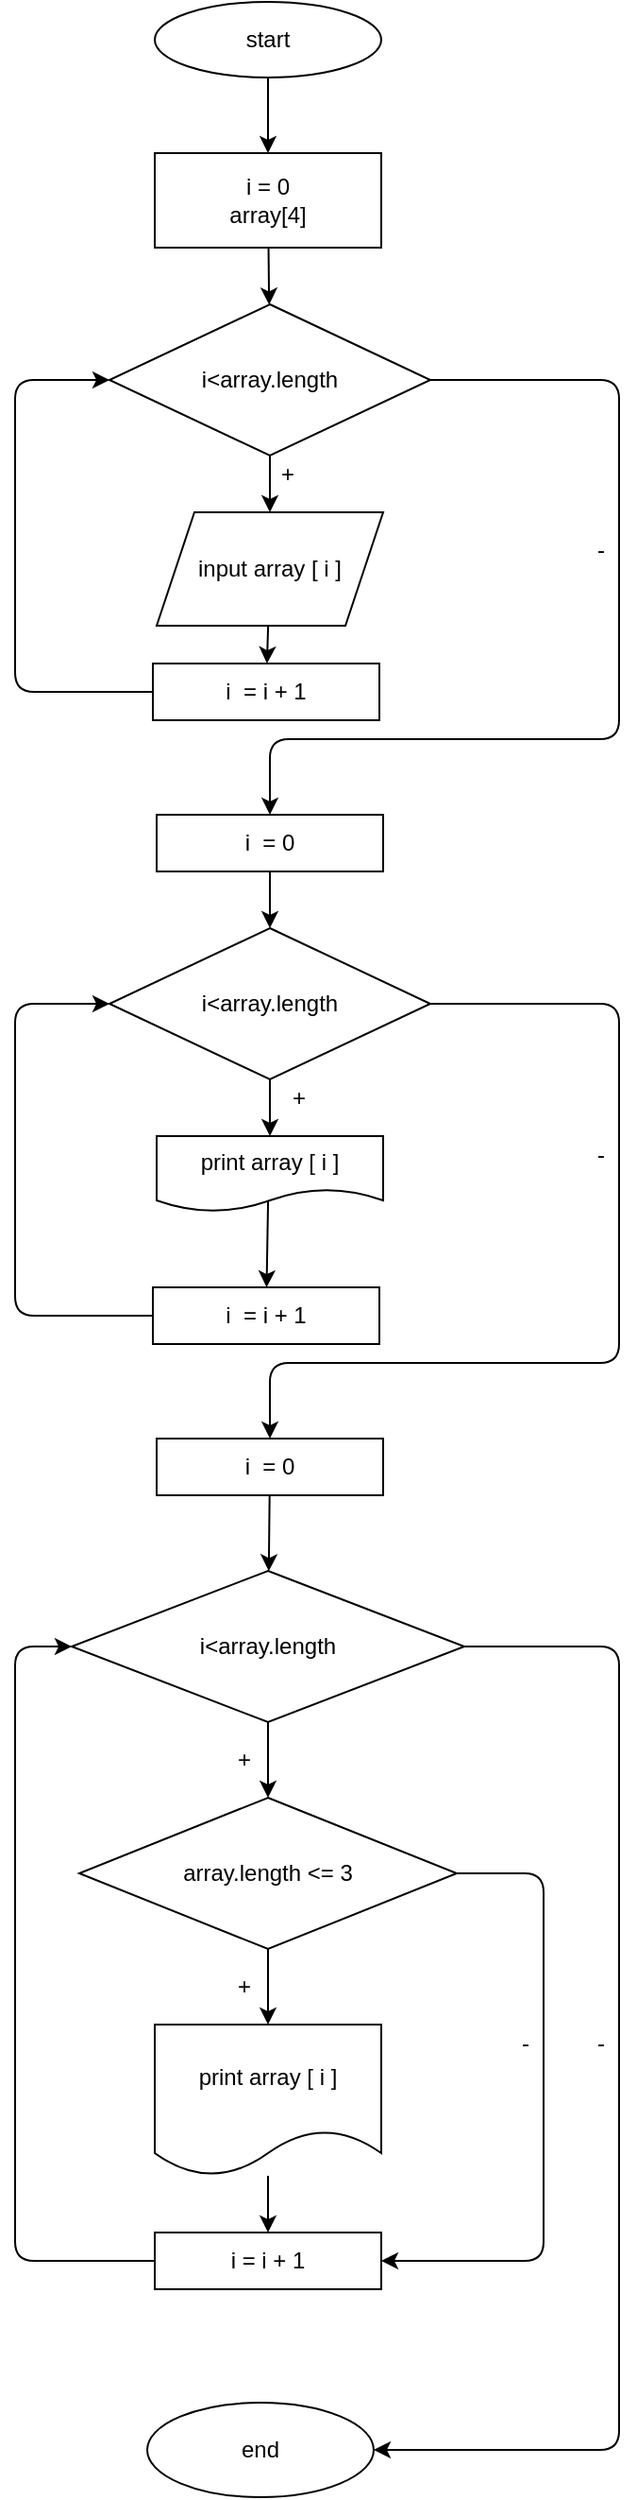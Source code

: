 <mxfile>
    <diagram id="BLJdtCQ7kO7ujQorVsPj" name="Page-1">
        <mxGraphModel dx="1118" dy="419" grid="1" gridSize="10" guides="1" tooltips="1" connect="1" arrows="1" fold="1" page="1" pageScale="1" pageWidth="827" pageHeight="1169" math="0" shadow="0">
            <root>
                <mxCell id="0"/>
                <mxCell id="1" parent="0"/>
                <mxCell id="14" value="" style="edgeStyle=none;html=1;" edge="1" parent="1" source="2" target="12">
                    <mxGeometry relative="1" as="geometry"/>
                </mxCell>
                <mxCell id="2" value="start" style="ellipse;whiteSpace=wrap;html=1;" vertex="1" parent="1">
                    <mxGeometry x="354" y="10" width="120" height="40" as="geometry"/>
                </mxCell>
                <mxCell id="17" value="" style="edgeStyle=none;html=1;" edge="1" parent="1" source="12" target="16">
                    <mxGeometry relative="1" as="geometry"/>
                </mxCell>
                <mxCell id="12" value="i = 0&lt;br&gt;array[4]" style="rounded=0;whiteSpace=wrap;html=1;" vertex="1" parent="1">
                    <mxGeometry x="354" y="90" width="120" height="50" as="geometry"/>
                </mxCell>
                <mxCell id="20" value="" style="edgeStyle=none;html=1;" edge="1" parent="1" source="16" target="19">
                    <mxGeometry relative="1" as="geometry"/>
                </mxCell>
                <mxCell id="45" style="edgeStyle=none;html=1;entryX=0.5;entryY=0;entryDx=0;entryDy=0;" edge="1" parent="1" source="16" target="46">
                    <mxGeometry relative="1" as="geometry">
                        <mxPoint x="415" y="440" as="targetPoint"/>
                        <Array as="points">
                            <mxPoint x="600" y="210"/>
                            <mxPoint x="600" y="400"/>
                            <mxPoint x="415" y="400"/>
                        </Array>
                    </mxGeometry>
                </mxCell>
                <mxCell id="16" value="i&amp;lt;array.length" style="rhombus;whiteSpace=wrap;html=1;rounded=0;" vertex="1" parent="1">
                    <mxGeometry x="330" y="170" width="170" height="80" as="geometry"/>
                </mxCell>
                <mxCell id="22" style="edgeStyle=none;html=1;entryX=0;entryY=0.5;entryDx=0;entryDy=0;exitX=0;exitY=0.5;exitDx=0;exitDy=0;" edge="1" parent="1" source="42" target="16">
                    <mxGeometry relative="1" as="geometry">
                        <mxPoint x="280" y="210" as="targetPoint"/>
                        <Array as="points">
                            <mxPoint x="280" y="375"/>
                            <mxPoint x="280" y="260"/>
                            <mxPoint x="280" y="210"/>
                        </Array>
                    </mxGeometry>
                </mxCell>
                <mxCell id="43" value="" style="edgeStyle=none;html=1;" edge="1" parent="1" source="19" target="42">
                    <mxGeometry relative="1" as="geometry"/>
                </mxCell>
                <mxCell id="19" value="input array [ i ]" style="shape=parallelogram;perimeter=parallelogramPerimeter;whiteSpace=wrap;html=1;fixedSize=1;" vertex="1" parent="1">
                    <mxGeometry x="355" y="280" width="120" height="60" as="geometry"/>
                </mxCell>
                <mxCell id="23" value="-" style="text;html=1;align=center;verticalAlign=middle;resizable=0;points=[];autosize=1;strokeColor=none;fillColor=none;" vertex="1" parent="1">
                    <mxGeometry x="580" y="290" width="20" height="20" as="geometry"/>
                </mxCell>
                <mxCell id="24" value="+" style="text;html=1;align=center;verticalAlign=middle;resizable=0;points=[];autosize=1;strokeColor=none;fillColor=none;" vertex="1" parent="1">
                    <mxGeometry x="414" y="250" width="20" height="20" as="geometry"/>
                </mxCell>
                <mxCell id="34" value="-" style="text;html=1;align=center;verticalAlign=middle;resizable=0;points=[];autosize=1;strokeColor=none;fillColor=none;" vertex="1" parent="1">
                    <mxGeometry x="580" y="610" width="20" height="20" as="geometry"/>
                </mxCell>
                <mxCell id="42" value="i&amp;nbsp; = i + 1" style="whiteSpace=wrap;html=1;" vertex="1" parent="1">
                    <mxGeometry x="353" y="360" width="120" height="30" as="geometry"/>
                </mxCell>
                <mxCell id="58" value="" style="edgeStyle=none;html=1;entryX=0.5;entryY=0;entryDx=0;entryDy=0;" edge="1" parent="1" source="46" target="50">
                    <mxGeometry relative="1" as="geometry"/>
                </mxCell>
                <mxCell id="46" value="i&amp;nbsp; = 0" style="whiteSpace=wrap;html=1;" vertex="1" parent="1">
                    <mxGeometry x="355" y="440" width="120" height="30" as="geometry"/>
                </mxCell>
                <mxCell id="48" value="" style="edgeStyle=none;html=1;" edge="1" parent="1" source="50">
                    <mxGeometry relative="1" as="geometry">
                        <mxPoint x="415" y="610" as="targetPoint"/>
                    </mxGeometry>
                </mxCell>
                <mxCell id="49" style="edgeStyle=none;html=1;entryX=0.5;entryY=0;entryDx=0;entryDy=0;" edge="1" parent="1" source="50" target="57">
                    <mxGeometry relative="1" as="geometry">
                        <mxPoint x="415" y="770" as="targetPoint"/>
                        <Array as="points">
                            <mxPoint x="600" y="540"/>
                            <mxPoint x="600" y="730"/>
                            <mxPoint x="415" y="730"/>
                        </Array>
                    </mxGeometry>
                </mxCell>
                <mxCell id="50" value="i&amp;lt;array.length" style="rhombus;whiteSpace=wrap;html=1;rounded=0;" vertex="1" parent="1">
                    <mxGeometry x="330" y="500" width="170" height="80" as="geometry"/>
                </mxCell>
                <mxCell id="51" style="edgeStyle=none;html=1;entryX=0;entryY=0.5;entryDx=0;entryDy=0;exitX=0;exitY=0.5;exitDx=0;exitDy=0;" edge="1" parent="1" source="56" target="50">
                    <mxGeometry relative="1" as="geometry">
                        <mxPoint x="280" y="540" as="targetPoint"/>
                        <Array as="points">
                            <mxPoint x="280" y="705"/>
                            <mxPoint x="280" y="590"/>
                            <mxPoint x="280" y="540"/>
                        </Array>
                    </mxGeometry>
                </mxCell>
                <mxCell id="52" value="" style="edgeStyle=none;html=1;exitX=0.492;exitY=0.85;exitDx=0;exitDy=0;exitPerimeter=0;" edge="1" parent="1" source="59" target="56">
                    <mxGeometry relative="1" as="geometry">
                        <mxPoint x="414.077" y="670" as="sourcePoint"/>
                    </mxGeometry>
                </mxCell>
                <mxCell id="55" value="+" style="text;html=1;align=center;verticalAlign=middle;resizable=0;points=[];autosize=1;strokeColor=none;fillColor=none;" vertex="1" parent="1">
                    <mxGeometry x="420" y="580" width="20" height="20" as="geometry"/>
                </mxCell>
                <mxCell id="56" value="i&amp;nbsp; = i + 1" style="whiteSpace=wrap;html=1;" vertex="1" parent="1">
                    <mxGeometry x="353" y="690" width="120" height="30" as="geometry"/>
                </mxCell>
                <mxCell id="68" value="" style="edgeStyle=none;html=1;" edge="1" parent="1" source="57" target="62">
                    <mxGeometry relative="1" as="geometry"/>
                </mxCell>
                <mxCell id="57" value="i&amp;nbsp; = 0" style="whiteSpace=wrap;html=1;" vertex="1" parent="1">
                    <mxGeometry x="355" y="770" width="120" height="30" as="geometry"/>
                </mxCell>
                <mxCell id="59" value="print array [ i ]" style="shape=document;whiteSpace=wrap;html=1;boundedLbl=1;" vertex="1" parent="1">
                    <mxGeometry x="355" y="610" width="120" height="40" as="geometry"/>
                </mxCell>
                <mxCell id="61" value="" style="edgeStyle=none;html=1;" edge="1" parent="1" source="62" target="64">
                    <mxGeometry relative="1" as="geometry"/>
                </mxCell>
                <mxCell id="73" value="" style="edgeStyle=none;html=1;" edge="1" parent="1" source="62" target="72">
                    <mxGeometry relative="1" as="geometry">
                        <Array as="points">
                            <mxPoint x="600" y="880"/>
                            <mxPoint x="600" y="1305"/>
                        </Array>
                    </mxGeometry>
                </mxCell>
                <mxCell id="62" value="&lt;span&gt;i&amp;lt;array.length&lt;/span&gt;" style="rhombus;whiteSpace=wrap;html=1;rounded=0;" vertex="1" parent="1">
                    <mxGeometry x="310" y="840" width="208" height="80" as="geometry"/>
                </mxCell>
                <mxCell id="63" value="" style="edgeStyle=none;html=1;" edge="1" parent="1" source="64" target="65">
                    <mxGeometry relative="1" as="geometry"/>
                </mxCell>
                <mxCell id="75" style="edgeStyle=none;html=1;entryX=1;entryY=0.5;entryDx=0;entryDy=0;" edge="1" parent="1" source="64" target="69">
                    <mxGeometry relative="1" as="geometry">
                        <Array as="points">
                            <mxPoint x="560" y="1000"/>
                            <mxPoint x="560" y="1205"/>
                        </Array>
                    </mxGeometry>
                </mxCell>
                <mxCell id="64" value="array.length &amp;lt;= 3" style="rhombus;whiteSpace=wrap;html=1;rounded=0;" vertex="1" parent="1">
                    <mxGeometry x="314" y="960" width="200" height="80" as="geometry"/>
                </mxCell>
                <mxCell id="70" value="" style="edgeStyle=none;html=1;" edge="1" parent="1" source="65" target="69">
                    <mxGeometry relative="1" as="geometry"/>
                </mxCell>
                <mxCell id="65" value="print array [ i ]" style="shape=document;whiteSpace=wrap;html=1;boundedLbl=1;" vertex="1" parent="1">
                    <mxGeometry x="354" y="1080" width="120" height="80" as="geometry"/>
                </mxCell>
                <mxCell id="66" value="+" style="text;html=1;align=center;verticalAlign=middle;resizable=0;points=[];autosize=1;strokeColor=none;fillColor=none;" vertex="1" parent="1">
                    <mxGeometry x="391" y="1050" width="20" height="20" as="geometry"/>
                </mxCell>
                <mxCell id="67" value="+" style="text;html=1;align=center;verticalAlign=middle;resizable=0;points=[];autosize=1;strokeColor=none;fillColor=none;" vertex="1" parent="1">
                    <mxGeometry x="391" y="930" width="20" height="20" as="geometry"/>
                </mxCell>
                <mxCell id="71" style="edgeStyle=none;html=1;entryX=0;entryY=0.5;entryDx=0;entryDy=0;" edge="1" parent="1" source="69" target="62">
                    <mxGeometry relative="1" as="geometry">
                        <mxPoint x="170" y="1000" as="targetPoint"/>
                        <Array as="points">
                            <mxPoint x="280" y="1205"/>
                            <mxPoint x="280" y="1050"/>
                            <mxPoint x="280" y="880"/>
                        </Array>
                    </mxGeometry>
                </mxCell>
                <mxCell id="69" value="i = i + 1" style="whiteSpace=wrap;html=1;" vertex="1" parent="1">
                    <mxGeometry x="354" y="1190" width="120" height="30" as="geometry"/>
                </mxCell>
                <mxCell id="72" value="end" style="ellipse;whiteSpace=wrap;html=1;rounded=0;" vertex="1" parent="1">
                    <mxGeometry x="350" y="1280" width="120" height="50" as="geometry"/>
                </mxCell>
                <mxCell id="74" value="-" style="text;html=1;align=center;verticalAlign=middle;resizable=0;points=[];autosize=1;strokeColor=none;fillColor=none;" vertex="1" parent="1">
                    <mxGeometry x="580" y="1080" width="20" height="20" as="geometry"/>
                </mxCell>
                <mxCell id="76" value="-" style="text;html=1;align=center;verticalAlign=middle;resizable=0;points=[];autosize=1;strokeColor=none;fillColor=none;" vertex="1" parent="1">
                    <mxGeometry x="540" y="1080" width="20" height="20" as="geometry"/>
                </mxCell>
            </root>
        </mxGraphModel>
    </diagram>
</mxfile>